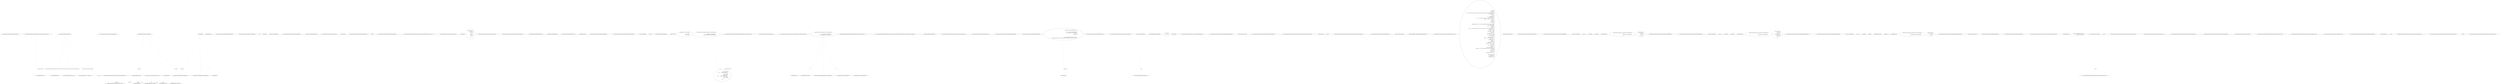 digraph  {
n146 [label="Newtonsoft.Json.Tests.Serialization.DynamicTests.DictionaryDynamicObject", span=""];
n147 [label="Newtonsoft.Json.Tests.Serialization.TestDynamicObject", span=""];
n0 [cluster="Newtonsoft.Json.Tests.Serialization.DynamicTests.SerializeDynamicObject()", label="Entry Newtonsoft.Json.Tests.Serialization.DynamicTests.SerializeDynamicObject()", span="57-57"];
n1 [cluster="Newtonsoft.Json.Tests.Serialization.DynamicTests.SerializeDynamicObject()", label="TestDynamicObject dynamicObject = new TestDynamicObject()", span="59-59"];
n2 [cluster="Newtonsoft.Json.Tests.Serialization.DynamicTests.SerializeDynamicObject()", label="dynamicObject.Explicit = true", span="60-60"];
n27 [cluster="Newtonsoft.Json.Tests.Serialization.TestDynamicObject.TestDynamicObject()", label="Entry Newtonsoft.Json.Tests.Serialization.TestDynamicObject.TestDynamicObject()", span="354-354"];
n3 [cluster="Newtonsoft.Json.Tests.Serialization.DynamicTests.SerializeDynamicObject()", label="dynamic d = dynamicObject", span="62-62"];
n9 [cluster="Newtonsoft.Json.Tests.Serialization.DynamicTests.SerializeDynamicObject()", label="JsonDynamicContract dynamicContract = (JsonDynamicContract)c.ResolveContract(dynamicObject.GetType())", span="70-70"];
n10 [cluster="Newtonsoft.Json.Tests.Serialization.DynamicTests.SerializeDynamicObject()", label="dynamicObject.GetDynamicMemberNames()", span="72-72"];
n12 [cluster="Newtonsoft.Json.Tests.Serialization.DynamicTests.SerializeDynamicObject()", label="dynamicContract.TryGetMember(dynamicObject, memberName, out value)", span="75-75"];
n17 [cluster="Newtonsoft.Json.Tests.Serialization.DynamicTests.SerializeDynamicObject()", label="string json = JsonConvert.SerializeObject(dynamicObject, Formatting.Indented)", span="84-84"];
n24 [cluster="Newtonsoft.Json.Tests.Serialization.DynamicTests.SerializeDynamicObject()", label="Assert.AreEqual(dynamicObject.ChildObject.Integer, d.ChildObject.Integer)", span="102-102"];
n25 [cluster="Newtonsoft.Json.Tests.Serialization.DynamicTests.SerializeDynamicObject()", label="Assert.AreEqual(dynamicObject.ChildObject.Text, d.ChildObject.Text)", span="103-103"];
n4 [cluster="Newtonsoft.Json.Tests.Serialization.DynamicTests.SerializeDynamicObject()", label="d.Int = 1", span="63-63"];
n5 [cluster="Newtonsoft.Json.Tests.Serialization.DynamicTests.SerializeDynamicObject()", label="d.Decimal = 99.9d", span="64-64"];
n6 [cluster="Newtonsoft.Json.Tests.Serialization.DynamicTests.SerializeDynamicObject()", label="d.ChildObject = new DynamicChildObject()", span="65-65"];
n14 [cluster="Newtonsoft.Json.Tests.Serialization.DynamicTests.SerializeDynamicObject()", label="Assert.AreEqual(d.Int, values[''Int''])", span="80-80"];
n15 [cluster="Newtonsoft.Json.Tests.Serialization.DynamicTests.SerializeDynamicObject()", label="Assert.AreEqual(d.Decimal, values[''Decimal''])", span="81-81"];
n16 [cluster="Newtonsoft.Json.Tests.Serialization.DynamicTests.SerializeDynamicObject()", label="Assert.AreEqual(d.ChildObject, values[''ChildObject''])", span="82-82"];
n7 [cluster="Newtonsoft.Json.Tests.Serialization.DynamicTests.SerializeDynamicObject()", label="Dictionary<string, object> values = new Dictionary<string, object>()", span="67-67"];
n28 [cluster="Newtonsoft.Json.Tests.Serialization.DynamicChildObject.DynamicChildObject()", label="Entry Newtonsoft.Json.Tests.Serialization.DynamicChildObject.DynamicChildObject()", span="332-332"];
n8 [cluster="Newtonsoft.Json.Tests.Serialization.DynamicTests.SerializeDynamicObject()", label="IContractResolver c = DefaultContractResolver.Instance", span="69-69"];
n29 [cluster="System.Collections.Generic.Dictionary<TKey, TValue>.Dictionary()", label="Entry System.Collections.Generic.Dictionary<TKey, TValue>.Dictionary()", span="0-0"];
n13 [cluster="Newtonsoft.Json.Tests.Serialization.DynamicTests.SerializeDynamicObject()", label="values.Add(memberName, value)", span="77-77"];
n30 [cluster="object.GetType()", label="Entry object.GetType()", span="0-0"];
n31 [cluster="Newtonsoft.Json.Serialization.IContractResolver.ResolveContract(System.Type)", label="Entry Newtonsoft.Json.Serialization.IContractResolver.ResolveContract(System.Type)", span="43-43"];
n11 [cluster="Newtonsoft.Json.Tests.Serialization.DynamicTests.SerializeDynamicObject()", label="object value", span="74-74"];
n32 [cluster="Newtonsoft.Json.Tests.Serialization.TestDynamicObject.GetDynamicMemberNames()", label="Entry Newtonsoft.Json.Tests.Serialization.TestDynamicObject.GetDynamicMemberNames()", span="359-359"];
n33 [cluster="Newtonsoft.Json.Serialization.JsonDynamicContract.TryGetMember(System.Dynamic.IDynamicMetaObjectProvider, string, out object)", label="Entry Newtonsoft.Json.Serialization.JsonDynamicContract.TryGetMember(System.Dynamic.IDynamicMetaObjectProvider, string, out object)", span="85-85"];
n34 [cluster="System.Collections.Generic.Dictionary<TKey, TValue>.Add(TKey, TValue)", label="Entry System.Collections.Generic.Dictionary<TKey, TValue>.Add(TKey, TValue)", span="0-0"];
n35 [cluster="Unk.AreEqual", label="Entry Unk.AreEqual", span=""];
n18 [cluster="Newtonsoft.Json.Tests.Serialization.DynamicTests.SerializeDynamicObject()", label="StringAssert.AreEqual(@''{\r\n  ''''Explicit'''': true,\r\n  ''''Decimal'''': 99.9,\r\n  ''''Int'''': 1,\r\n  ''''ChildObject'''': {\r\n    ''''Text'''': null,\r\n    ''''Integer'''': 0\r\n  }\r\n}'', json)", span="85-93"];
n36 [cluster="Newtonsoft.Json.JsonConvert.SerializeObject(object, Newtonsoft.Json.Formatting)", label="Entry Newtonsoft.Json.JsonConvert.SerializeObject(object, Newtonsoft.Json.Formatting)", span="525-525"];
n19 [cluster="Newtonsoft.Json.Tests.Serialization.DynamicTests.SerializeDynamicObject()", label="TestDynamicObject newDynamicObject = JsonConvert.DeserializeObject<TestDynamicObject>(json)", span="95-95"];
n37 [cluster="Newtonsoft.Json.Tests.StringAssert.AreEqual(string, string)", label="Entry Newtonsoft.Json.Tests.StringAssert.AreEqual(string, string)", span="327-327"];
n20 [cluster="Newtonsoft.Json.Tests.Serialization.DynamicTests.SerializeDynamicObject()", label="Assert.AreEqual(true, newDynamicObject.Explicit)", span="96-96"];
n38 [cluster="Newtonsoft.Json.JsonConvert.DeserializeObject<T>(string)", label="Entry Newtonsoft.Json.JsonConvert.DeserializeObject<T>(string)", span="739-739"];
n21 [cluster="Newtonsoft.Json.Tests.Serialization.DynamicTests.SerializeDynamicObject()", label="d = newDynamicObject", span="98-98"];
n22 [cluster="Newtonsoft.Json.Tests.Serialization.DynamicTests.SerializeDynamicObject()", label="Assert.AreEqual(99.9, d.Decimal)", span="100-100"];
n23 [cluster="Newtonsoft.Json.Tests.Serialization.DynamicTests.SerializeDynamicObject()", label="Assert.AreEqual(1, d.Int)", span="101-101"];
n26 [cluster="Newtonsoft.Json.Tests.Serialization.DynamicTests.SerializeDynamicObject()", label="Exit Newtonsoft.Json.Tests.Serialization.DynamicTests.SerializeDynamicObject()", span="57-57"];
n39 [cluster="Newtonsoft.Json.Tests.Serialization.DynamicTests.SerializeDynamicObjectWithObjectTracking()", label="Entry Newtonsoft.Json.Tests.Serialization.DynamicTests.SerializeDynamicObjectWithObjectTracking()", span="108-108"];
n40 [cluster="Newtonsoft.Json.Tests.Serialization.DynamicTests.SerializeDynamicObjectWithObjectTracking()", label="dynamic o = new ExpandoObject()", span="110-110"];
n41 [cluster="Newtonsoft.Json.Tests.Serialization.DynamicTests.SerializeDynamicObjectWithObjectTracking()", label="o.Text = ''Text!''", span="111-111"];
n57 [cluster="System.Dynamic.ExpandoObject.ExpandoObject()", label="Entry System.Dynamic.ExpandoObject.ExpandoObject()", span="0-0"];
n42 [cluster="Newtonsoft.Json.Tests.Serialization.DynamicTests.SerializeDynamicObjectWithObjectTracking()", label="o.Integer = int.MaxValue", span="112-112"];
n43 [cluster="Newtonsoft.Json.Tests.Serialization.DynamicTests.SerializeDynamicObjectWithObjectTracking()", label="o.DynamicChildObject = new DynamicChildObject\r\n            {\r\n                Integer = int.MinValue,\r\n                Text = ''Child text!''\r\n            }", span="113-117"];
n44 [cluster="Newtonsoft.Json.Tests.Serialization.DynamicTests.SerializeDynamicObjectWithObjectTracking()", label="string json = JsonConvert.SerializeObject(o, Formatting.Indented, new JsonSerializerSettings\r\n            {\r\n                TypeNameHandling = TypeNameHandling.All,\r\n                TypeNameAssemblyFormat = FormatterAssemblyStyle.Full\r\n            })", span="119-123"];
n58 [cluster="Newtonsoft.Json.JsonSerializerSettings.JsonSerializerSettings()", label="Entry Newtonsoft.Json.JsonSerializerSettings.JsonSerializerSettings()", span="359-359"];
n59 [cluster="Newtonsoft.Json.JsonConvert.SerializeObject(object, Newtonsoft.Json.Formatting, Newtonsoft.Json.JsonSerializerSettings)", label="Entry Newtonsoft.Json.JsonConvert.SerializeObject(object, Newtonsoft.Json.Formatting, Newtonsoft.Json.JsonSerializerSettings)", span="606-606"];
n48 [cluster="Newtonsoft.Json.Tests.Serialization.DynamicTests.SerializeDynamicObjectWithObjectTracking()", label="StringAssert.AreEqual(@''{\r\n  ''''$type'''': '''''' + expandoObjectTypeName + @'''''',\r\n  ''''Text'''': ''''Text!'''',\r\n  ''''Integer'''': 2147483647,\r\n  ''''DynamicChildObject'''': {\r\n    ''''$type'''': '''''' + dynamicChildObjectTypeName + @'''''',\r\n    ''''Text'''': ''''Child text!'''',\r\n    ''''Integer'''': -2147483648\r\n  }\r\n}'', json)", span="139-148"];
n49 [cluster="Newtonsoft.Json.Tests.Serialization.DynamicTests.SerializeDynamicObjectWithObjectTracking()", label="dynamic n = JsonConvert.DeserializeObject(json, null, new JsonSerializerSettings\r\n            {\r\n                TypeNameHandling = TypeNameHandling.All,\r\n                TypeNameAssemblyFormat = FormatterAssemblyStyle.Full\r\n            })", span="150-154"];
n46 [cluster="Newtonsoft.Json.Tests.Serialization.DynamicTests.SerializeDynamicObjectWithObjectTracking()", label="string dynamicChildObjectTypeName = ReflectionUtils.GetTypeName(typeof(DynamicChildObject), FormatterAssemblyStyle.Full, null)", span="136-136"];
n47 [cluster="Newtonsoft.Json.Tests.Serialization.DynamicTests.SerializeDynamicObjectWithObjectTracking()", label="string expandoObjectTypeName = ReflectionUtils.GetTypeName(typeof(ExpandoObject), FormatterAssemblyStyle.Full, null)", span="137-137"];
n60 [cluster="Newtonsoft.Json.Utilities.ReflectionUtils.GetTypeName(System.Type, System.Runtime.Serialization.Formatters.FormatterAssemblyStyle, System.Runtime.Serialization.SerializationBinder)", label="Entry Newtonsoft.Json.Utilities.ReflectionUtils.GetTypeName(System.Type, System.Runtime.Serialization.Formatters.FormatterAssemblyStyle, System.Runtime.Serialization.SerializationBinder)", span="141-141"];
n50 [cluster="Newtonsoft.Json.Tests.Serialization.DynamicTests.SerializeDynamicObjectWithObjectTracking()", label="CustomAssert.IsInstanceOfType(typeof(ExpandoObject), n)", span="156-156"];
n61 [cluster="Newtonsoft.Json.JsonConvert.DeserializeObject(string, System.Type, Newtonsoft.Json.JsonSerializerSettings)", label="Entry Newtonsoft.Json.JsonConvert.DeserializeObject(string, System.Type, Newtonsoft.Json.JsonSerializerSettings)", span="833-833"];
n51 [cluster="Newtonsoft.Json.Tests.Serialization.DynamicTests.SerializeDynamicObjectWithObjectTracking()", label="Assert.AreEqual(''Text!'', n.Text)", span="157-157"];
n52 [cluster="Newtonsoft.Json.Tests.Serialization.DynamicTests.SerializeDynamicObjectWithObjectTracking()", label="Assert.AreEqual(int.MaxValue, n.Integer)", span="158-158"];
n53 [cluster="Newtonsoft.Json.Tests.Serialization.DynamicTests.SerializeDynamicObjectWithObjectTracking()", label="CustomAssert.IsInstanceOfType(typeof(DynamicChildObject), n.DynamicChildObject)", span="160-160"];
n54 [cluster="Newtonsoft.Json.Tests.Serialization.DynamicTests.SerializeDynamicObjectWithObjectTracking()", label="Assert.AreEqual(''Child text!'', n.DynamicChildObject.Text)", span="161-161"];
n55 [cluster="Newtonsoft.Json.Tests.Serialization.DynamicTests.SerializeDynamicObjectWithObjectTracking()", label="Assert.AreEqual(int.MinValue, n.DynamicChildObject.Integer)", span="162-162"];
n62 [cluster="Newtonsoft.Json.Tests.CustomAssert.IsInstanceOfType(System.Type, object)", label="Entry Newtonsoft.Json.Tests.CustomAssert.IsInstanceOfType(System.Type, object)", span="297-297"];
n56 [cluster="Newtonsoft.Json.Tests.Serialization.DynamicTests.SerializeDynamicObjectWithObjectTracking()", label="Exit Newtonsoft.Json.Tests.Serialization.DynamicTests.SerializeDynamicObjectWithObjectTracking()", span="108-108"];
n63 [cluster="Newtonsoft.Json.Tests.Serialization.DynamicTests.NoPublicDefaultConstructor()", label="Entry Newtonsoft.Json.Tests.Serialization.DynamicTests.NoPublicDefaultConstructor()", span="167-167"];
n64 [cluster="Newtonsoft.Json.Tests.Serialization.DynamicTests.NoPublicDefaultConstructor()", label="ExceptionAssert.Throws<JsonSerializationException>(() =>\r\n            {\r\n                var settings = new JsonSerializerSettings();\r\n                settings.NullValueHandling = NullValueHandling.Ignore;\r\n                var json = @''{\r\n  ''''contributors'''': null\r\n}'';\r\n\r\n                JsonConvert.DeserializeObject<DynamicObject>(json, settings);\r\n            }, ''Unable to find a default constructor to use for type System.Dynamic.DynamicObject. Path 'contributors', line 2, position 18.'')", span="169-178"];
n65 [cluster="Newtonsoft.Json.Tests.Serialization.DynamicTests.NoPublicDefaultConstructor()", label="Exit Newtonsoft.Json.Tests.Serialization.DynamicTests.NoPublicDefaultConstructor()", span="167-167"];
n66 [cluster="Newtonsoft.Json.Tests.ExceptionAssert.Throws<TException>(System.Action, params string[])", label="Entry Newtonsoft.Json.Tests.ExceptionAssert.Throws<TException>(System.Action, params string[])", span="354-354"];
n67 [cluster="lambda expression", label="Entry lambda expression", span="169-178"];
n68 [cluster="lambda expression", label="var settings = new JsonSerializerSettings()", span="171-171"];
n69 [cluster="lambda expression", label="settings.NullValueHandling = NullValueHandling.Ignore", span="172-172"];
n71 [cluster="lambda expression", label="JsonConvert.DeserializeObject<DynamicObject>(json, settings)", span="177-177"];
n70 [cluster="lambda expression", label="var json = @''{\r\n  ''''contributors'''': null\r\n}''", span="173-175"];
n72 [cluster="lambda expression", label="Exit lambda expression", span="169-178"];
n73 [cluster="Newtonsoft.Json.JsonConvert.DeserializeObject<T>(string, Newtonsoft.Json.JsonSerializerSettings)", label="Entry Newtonsoft.Json.JsonConvert.DeserializeObject<T>(string, Newtonsoft.Json.JsonSerializerSettings)", span="802-802"];
n74 [cluster="Newtonsoft.Json.Tests.Serialization.DynamicTests.DictionaryDynamicObject.DictionaryDynamicObject()", label="Entry Newtonsoft.Json.Tests.Serialization.DynamicTests.DictionaryDynamicObject.DictionaryDynamicObject()", span="185-185"];
n75 [cluster="Newtonsoft.Json.Tests.Serialization.DynamicTests.DictionaryDynamicObject.DictionaryDynamicObject()", label="Values = new Dictionary<string, object>()", span="187-187"];
n76 [cluster="Newtonsoft.Json.Tests.Serialization.DynamicTests.DictionaryDynamicObject.DictionaryDynamicObject()", label="Exit Newtonsoft.Json.Tests.Serialization.DynamicTests.DictionaryDynamicObject.DictionaryDynamicObject()", span="185-185"];
n77 [cluster="Newtonsoft.Json.Tests.Serialization.DynamicTests.DictionaryDynamicObject.TrySetMember(System.Dynamic.SetMemberBinder, object)", label="Entry Newtonsoft.Json.Tests.Serialization.DynamicTests.DictionaryDynamicObject.TrySetMember(System.Dynamic.SetMemberBinder, object)", span="190-190"];
n78 [cluster="Newtonsoft.Json.Tests.Serialization.DynamicTests.DictionaryDynamicObject.TrySetMember(System.Dynamic.SetMemberBinder, object)", label="Values[binder.Name] = value", span="192-192"];
n79 [cluster="Newtonsoft.Json.Tests.Serialization.DynamicTests.DictionaryDynamicObject.TrySetMember(System.Dynamic.SetMemberBinder, object)", label="return true;", span="193-193"];
n80 [cluster="Newtonsoft.Json.Tests.Serialization.DynamicTests.DictionaryDynamicObject.TrySetMember(System.Dynamic.SetMemberBinder, object)", label="Exit Newtonsoft.Json.Tests.Serialization.DynamicTests.DictionaryDynamicObject.TrySetMember(System.Dynamic.SetMemberBinder, object)", span="190-190"];
n81 [cluster="Newtonsoft.Json.Tests.Serialization.DynamicTests.AllowNonPublicDefaultConstructor()", label="Entry Newtonsoft.Json.Tests.Serialization.DynamicTests.AllowNonPublicDefaultConstructor()", span="198-198"];
n82 [cluster="Newtonsoft.Json.Tests.Serialization.DynamicTests.AllowNonPublicDefaultConstructor()", label="var settings = new JsonSerializerSettings()", span="200-200"];
n83 [cluster="Newtonsoft.Json.Tests.Serialization.DynamicTests.AllowNonPublicDefaultConstructor()", label="settings.ConstructorHandling = ConstructorHandling.AllowNonPublicDefaultConstructor", span="201-201"];
n85 [cluster="Newtonsoft.Json.Tests.Serialization.DynamicTests.AllowNonPublicDefaultConstructor()", label="DictionaryDynamicObject foo = JsonConvert.DeserializeObject<DictionaryDynamicObject>(json, settings)", span="260-260"];
n84 [cluster="Newtonsoft.Json.Tests.Serialization.DynamicTests.AllowNonPublicDefaultConstructor()", label="var json = @''{\r\n  ''''contributors'''': null,\r\n  ''''retweeted'''': false,\r\n  ''''text'''': ''''Guys SX4 diesel is launched.what are your plans?catch us at #facebook http://bit.ly/dV3H1a #auto #car #maruti #india #delhi'''',\r\n  ''''in_reply_to_user_id_str'''': null,\r\n  ''''retweet_count'''': 0,\r\n  ''''geo'''': null,\r\n  ''''id_str'''': ''''40678260320768000'''',\r\n  ''''in_reply_to_status_id'''': null,\r\n  ''''source'''': ''''<a href=\''''http://www.tweetdeck.com\'''' rel=\''''nofollow\''''>TweetDeck</a>'''',\r\n  ''''created_at'''': ''''Thu Feb 24 07:43:47 +0000 2011'''',\r\n  ''''place'''': null,\r\n  ''''coordinates'''': null,\r\n  ''''truncated'''': false,\r\n  ''''favorited'''': false,\r\n  ''''user'''': {\r\n    ''''profile_background_image_url'''': ''''http://a1.twimg.com/profile_background_images/206944715/twitter_bg.jpg'''',\r\n    ''''url'''': ''''http://bit.ly/dcFwWC'''',\r\n    ''''screen_name'''': ''''marutisuzukisx4'''',\r\n    ''''verified'''': false,\r\n    ''''friends_count'''': 45,\r\n    ''''description'''': ''''This is the Official Maruti Suzuki SX4 Twitter ID! Men are Back - mail us on social (at) sx4bymaruti (dot) com'''',\r\n    ''''follow_request_sent'''': null,\r\n    ''''time_zone'''': ''''Chennai'''',\r\n    ''''profile_text_color'''': ''''333333'''',\r\n    ''''location'''': ''''India'''',\r\n    ''''notifications'''': null,\r\n    ''''profile_sidebar_fill_color'''': ''''efefef'''',\r\n    ''''id_str'''': ''''196143889'''',\r\n    ''''contributors_enabled'''': false,\r\n    ''''lang'''': ''''en'''',\r\n    ''''profile_background_tile'''': false,\r\n    ''''created_at'''': ''''Tue Sep 28 12:55:15 +0000 2010'''',\r\n    ''''followers_count'''': 117,\r\n    ''''show_all_inline_media'''': true,\r\n    ''''listed_count'''': 1,\r\n    ''''geo_enabled'''': true,\r\n    ''''profile_link_color'''': ''''009999'''',\r\n    ''''profile_sidebar_border_color'''': ''''eeeeee'''',\r\n    ''''protected'''': false,\r\n    ''''name'''': ''''Maruti Suzuki SX4'''',\r\n    ''''statuses_count'''': 637,\r\n    ''''following'''': null,\r\n    ''''profile_use_background_image'''': true,\r\n    ''''profile_image_url'''': ''''http://a3.twimg.com/profile_images/1170694644/Slide1_normal.JPG'''',\r\n    ''''id'''': 196143889,\r\n    ''''is_translator'''': false,\r\n    ''''utc_offset'''': 19800,\r\n    ''''favourites_count'''': 0,\r\n    ''''profile_background_color'''': ''''131516''''\r\n  },\r\n  ''''in_reply_to_screen_name'''': null,\r\n  ''''id'''': 40678260320768000,\r\n  ''''in_reply_to_status_id_str'''': null,\r\n  ''''in_reply_to_user_id'''': null\r\n}''", span="203-258"];
n86 [cluster="Newtonsoft.Json.Tests.Serialization.DynamicTests.AllowNonPublicDefaultConstructor()", label="Assert.AreEqual(false, foo.Values[''retweeted''])", span="262-262"];
n87 [cluster="Newtonsoft.Json.Tests.Serialization.DynamicTests.AllowNonPublicDefaultConstructor()", label="Exit Newtonsoft.Json.Tests.Serialization.DynamicTests.AllowNonPublicDefaultConstructor()", span="198-198"];
n88 [cluster="Newtonsoft.Json.Tests.Serialization.DynamicTests.SerializeDynamicObjectWithNullValueHandlingIgnore()", label="Entry Newtonsoft.Json.Tests.Serialization.DynamicTests.SerializeDynamicObjectWithNullValueHandlingIgnore()", span="266-266"];
n89 [cluster="Newtonsoft.Json.Tests.Serialization.DynamicTests.SerializeDynamicObjectWithNullValueHandlingIgnore()", label="dynamic o = new TestDynamicObject()", span="268-268"];
n90 [cluster="Newtonsoft.Json.Tests.Serialization.DynamicTests.SerializeDynamicObjectWithNullValueHandlingIgnore()", label="o.Text = ''Text!''", span="269-269"];
n91 [cluster="Newtonsoft.Json.Tests.Serialization.DynamicTests.SerializeDynamicObjectWithNullValueHandlingIgnore()", label="o.Int = int.MaxValue", span="270-270"];
n92 [cluster="Newtonsoft.Json.Tests.Serialization.DynamicTests.SerializeDynamicObjectWithNullValueHandlingIgnore()", label="o.ChildObject = null", span="271-271"];
n93 [cluster="Newtonsoft.Json.Tests.Serialization.DynamicTests.SerializeDynamicObjectWithNullValueHandlingIgnore()", label="o.DynamicChildObject = null", span="272-272"];
n94 [cluster="Newtonsoft.Json.Tests.Serialization.DynamicTests.SerializeDynamicObjectWithNullValueHandlingIgnore()", label="string json = JsonConvert.SerializeObject(o, Formatting.Indented, new JsonSerializerSettings\r\n            {\r\n                NullValueHandling = NullValueHandling.Ignore,\r\n            })", span="274-277"];
n95 [cluster="Newtonsoft.Json.Tests.Serialization.DynamicTests.SerializeDynamicObjectWithNullValueHandlingIgnore()", label="StringAssert.AreEqual(@''{\r\n  ''''Explicit'''': false,\r\n  ''''Text'''': ''''Text!'''',\r\n  ''''Int'''': 2147483647\r\n}'', json)", span="279-283"];
n96 [cluster="Newtonsoft.Json.Tests.Serialization.DynamicTests.SerializeDynamicObjectWithNullValueHandlingIgnore()", label="Exit Newtonsoft.Json.Tests.Serialization.DynamicTests.SerializeDynamicObjectWithNullValueHandlingIgnore()", span="266-266"];
n97 [cluster="Newtonsoft.Json.Tests.Serialization.DynamicTests.SerializeDynamicObjectWithNullValueHandlingInclude()", label="Entry Newtonsoft.Json.Tests.Serialization.DynamicTests.SerializeDynamicObjectWithNullValueHandlingInclude()", span="287-287"];
n98 [cluster="Newtonsoft.Json.Tests.Serialization.DynamicTests.SerializeDynamicObjectWithNullValueHandlingInclude()", label="dynamic o = new TestDynamicObject()", span="289-289"];
n99 [cluster="Newtonsoft.Json.Tests.Serialization.DynamicTests.SerializeDynamicObjectWithNullValueHandlingInclude()", label="o.Text = ''Text!''", span="290-290"];
n100 [cluster="Newtonsoft.Json.Tests.Serialization.DynamicTests.SerializeDynamicObjectWithNullValueHandlingInclude()", label="o.Int = int.MaxValue", span="291-291"];
n101 [cluster="Newtonsoft.Json.Tests.Serialization.DynamicTests.SerializeDynamicObjectWithNullValueHandlingInclude()", label="o.ChildObject = null", span="292-292"];
n102 [cluster="Newtonsoft.Json.Tests.Serialization.DynamicTests.SerializeDynamicObjectWithNullValueHandlingInclude()", label="o.DynamicChildObject = null", span="293-293"];
n103 [cluster="Newtonsoft.Json.Tests.Serialization.DynamicTests.SerializeDynamicObjectWithNullValueHandlingInclude()", label="string json = JsonConvert.SerializeObject(o, Formatting.Indented, new JsonSerializerSettings\r\n            {\r\n                NullValueHandling = NullValueHandling.Include,\r\n            })", span="295-298"];
n104 [cluster="Newtonsoft.Json.Tests.Serialization.DynamicTests.SerializeDynamicObjectWithNullValueHandlingInclude()", label="StringAssert.AreEqual(@''{\r\n  ''''Explicit'''': false,\r\n  ''''Text'''': ''''Text!'''',\r\n  ''''DynamicChildObject'''': null,\r\n  ''''Int'''': 2147483647,\r\n  ''''ChildObject'''': null\r\n}'', json)", span="300-306"];
n105 [cluster="Newtonsoft.Json.Tests.Serialization.DynamicTests.SerializeDynamicObjectWithNullValueHandlingInclude()", label="Exit Newtonsoft.Json.Tests.Serialization.DynamicTests.SerializeDynamicObjectWithNullValueHandlingInclude()", span="287-287"];
n106 [cluster="Newtonsoft.Json.Tests.Serialization.DynamicTests.SerializeDynamicObjectWithDefaultValueHandlingIgnore()", label="Entry Newtonsoft.Json.Tests.Serialization.DynamicTests.SerializeDynamicObjectWithDefaultValueHandlingIgnore()", span="310-310"];
n107 [cluster="Newtonsoft.Json.Tests.Serialization.DynamicTests.SerializeDynamicObjectWithDefaultValueHandlingIgnore()", label="dynamic o = new TestDynamicObject()", span="312-312"];
n108 [cluster="Newtonsoft.Json.Tests.Serialization.DynamicTests.SerializeDynamicObjectWithDefaultValueHandlingIgnore()", label="o.Text = ''Text!''", span="313-313"];
n109 [cluster="Newtonsoft.Json.Tests.Serialization.DynamicTests.SerializeDynamicObjectWithDefaultValueHandlingIgnore()", label="o.Int = int.MaxValue", span="314-314"];
n110 [cluster="Newtonsoft.Json.Tests.Serialization.DynamicTests.SerializeDynamicObjectWithDefaultValueHandlingIgnore()", label="o.IntDefault = 0", span="315-315"];
n111 [cluster="Newtonsoft.Json.Tests.Serialization.DynamicTests.SerializeDynamicObjectWithDefaultValueHandlingIgnore()", label="o.NUllableIntDefault = default(int?)", span="316-316"];
n112 [cluster="Newtonsoft.Json.Tests.Serialization.DynamicTests.SerializeDynamicObjectWithDefaultValueHandlingIgnore()", label="o.ChildObject = null", span="317-317"];
n113 [cluster="Newtonsoft.Json.Tests.Serialization.DynamicTests.SerializeDynamicObjectWithDefaultValueHandlingIgnore()", label="o.DynamicChildObject = null", span="318-318"];
n114 [cluster="Newtonsoft.Json.Tests.Serialization.DynamicTests.SerializeDynamicObjectWithDefaultValueHandlingIgnore()", label="string json = JsonConvert.SerializeObject(o, Formatting.Indented, new JsonSerializerSettings\r\n            {\r\n                DefaultValueHandling = DefaultValueHandling.Ignore,\r\n            })", span="320-323"];
n115 [cluster="Newtonsoft.Json.Tests.Serialization.DynamicTests.SerializeDynamicObjectWithDefaultValueHandlingIgnore()", label="StringAssert.AreEqual(@''{\r\n  ''''Text'''': ''''Text!'''',\r\n  ''''Int'''': 2147483647\r\n}'', json)", span="325-328"];
n116 [cluster="Newtonsoft.Json.Tests.Serialization.DynamicTests.SerializeDynamicObjectWithDefaultValueHandlingIgnore()", label="Exit Newtonsoft.Json.Tests.Serialization.DynamicTests.SerializeDynamicObjectWithDefaultValueHandlingIgnore()", span="310-310"];
n117 [cluster="Newtonsoft.Json.Tests.Serialization.TestDynamicObject.TestDynamicObject()", label="_members = new Dictionary<string, object>()", span="356-356"];
n118 [cluster="Newtonsoft.Json.Tests.Serialization.TestDynamicObject.TestDynamicObject()", label="Exit Newtonsoft.Json.Tests.Serialization.TestDynamicObject.TestDynamicObject()", span="354-354"];
n119 [cluster="Newtonsoft.Json.Tests.Serialization.TestDynamicObject.GetDynamicMemberNames()", label="return _members.Keys.Union(new[] { ''Int'', ''ChildObject'' });", span="361-361"];
n120 [cluster="Newtonsoft.Json.Tests.Serialization.TestDynamicObject.GetDynamicMemberNames()", label="Exit Newtonsoft.Json.Tests.Serialization.TestDynamicObject.GetDynamicMemberNames()", span="359-359"];
n121 [cluster="System.Collections.Generic.IEnumerable<TSource>.Union<TSource>(System.Collections.Generic.IEnumerable<TSource>)", label="Entry System.Collections.Generic.IEnumerable<TSource>.Union<TSource>(System.Collections.Generic.IEnumerable<TSource>)", span="0-0"];
n122 [cluster="Newtonsoft.Json.Tests.Serialization.TestDynamicObject.TryConvert(System.Dynamic.ConvertBinder, out object)", label="Entry Newtonsoft.Json.Tests.Serialization.TestDynamicObject.TryConvert(System.Dynamic.ConvertBinder, out object)", span="364-364"];
n123 [cluster="Newtonsoft.Json.Tests.Serialization.TestDynamicObject.TryConvert(System.Dynamic.ConvertBinder, out object)", label="Type targetType = binder.Type", span="366-366"];
n127 [cluster="Newtonsoft.Json.Tests.Serialization.TestDynamicObject.TryConvert(System.Dynamic.ConvertBinder, out object)", label="return base.TryConvert(binder, out result);", span="376-376"];
n124 [cluster="Newtonsoft.Json.Tests.Serialization.TestDynamicObject.TryConvert(System.Dynamic.ConvertBinder, out object)", label="targetType == typeof(IDictionary<string, object>) ||\r\n                targetType == typeof(IDictionary)", span="368-369"];
n125 [cluster="Newtonsoft.Json.Tests.Serialization.TestDynamicObject.TryConvert(System.Dynamic.ConvertBinder, out object)", label="result = new Dictionary<string, object>(_members)", span="371-371"];
n126 [cluster="Newtonsoft.Json.Tests.Serialization.TestDynamicObject.TryConvert(System.Dynamic.ConvertBinder, out object)", label="return true;", span="372-372"];
n129 [cluster="System.Collections.Generic.Dictionary<TKey, TValue>.Dictionary(System.Collections.Generic.IDictionary<TKey, TValue>)", label="Entry System.Collections.Generic.Dictionary<TKey, TValue>.Dictionary(System.Collections.Generic.IDictionary<TKey, TValue>)", span="0-0"];
n128 [cluster="Newtonsoft.Json.Tests.Serialization.TestDynamicObject.TryConvert(System.Dynamic.ConvertBinder, out object)", label="Exit Newtonsoft.Json.Tests.Serialization.TestDynamicObject.TryConvert(System.Dynamic.ConvertBinder, out object)", span="364-364"];
n130 [cluster="System.Dynamic.DynamicObject.TryConvert(System.Dynamic.ConvertBinder, out object)", label="Entry System.Dynamic.DynamicObject.TryConvert(System.Dynamic.ConvertBinder, out object)", span="0-0"];
n131 [cluster="Newtonsoft.Json.Tests.Serialization.TestDynamicObject.TryDeleteMember(System.Dynamic.DeleteMemberBinder)", label="Entry Newtonsoft.Json.Tests.Serialization.TestDynamicObject.TryDeleteMember(System.Dynamic.DeleteMemberBinder)", span="380-380"];
n132 [cluster="Newtonsoft.Json.Tests.Serialization.TestDynamicObject.TryDeleteMember(System.Dynamic.DeleteMemberBinder)", label="return _members.Remove(binder.Name);", span="382-382"];
n133 [cluster="Newtonsoft.Json.Tests.Serialization.TestDynamicObject.TryDeleteMember(System.Dynamic.DeleteMemberBinder)", label="Exit Newtonsoft.Json.Tests.Serialization.TestDynamicObject.TryDeleteMember(System.Dynamic.DeleteMemberBinder)", span="380-380"];
n134 [cluster="System.Collections.Generic.Dictionary<TKey, TValue>.Remove(TKey)", label="Entry System.Collections.Generic.Dictionary<TKey, TValue>.Remove(TKey)", span="0-0"];
n135 [cluster="Newtonsoft.Json.Tests.Serialization.TestDynamicObject.TryGetMember(System.Dynamic.GetMemberBinder, out object)", label="Entry Newtonsoft.Json.Tests.Serialization.TestDynamicObject.TryGetMember(System.Dynamic.GetMemberBinder, out object)", span="385-385"];
n136 [cluster="Newtonsoft.Json.Tests.Serialization.TestDynamicObject.TryGetMember(System.Dynamic.GetMemberBinder, out object)", label="return _members.TryGetValue(binder.Name, out result);", span="387-387"];
n137 [cluster="Newtonsoft.Json.Tests.Serialization.TestDynamicObject.TryGetMember(System.Dynamic.GetMemberBinder, out object)", label="Exit Newtonsoft.Json.Tests.Serialization.TestDynamicObject.TryGetMember(System.Dynamic.GetMemberBinder, out object)", span="385-385"];
n138 [cluster="System.Collections.Generic.Dictionary<TKey, TValue>.TryGetValue(TKey, out TValue)", label="Entry System.Collections.Generic.Dictionary<TKey, TValue>.TryGetValue(TKey, out TValue)", span="0-0"];
n139 [cluster="Newtonsoft.Json.Tests.Serialization.TestDynamicObject.TrySetMember(System.Dynamic.SetMemberBinder, object)", label="Entry Newtonsoft.Json.Tests.Serialization.TestDynamicObject.TrySetMember(System.Dynamic.SetMemberBinder, object)", span="390-390"];
n140 [cluster="Newtonsoft.Json.Tests.Serialization.TestDynamicObject.TrySetMember(System.Dynamic.SetMemberBinder, object)", label="_members[binder.Name] = value", span="392-392"];
n141 [cluster="Newtonsoft.Json.Tests.Serialization.TestDynamicObject.TrySetMember(System.Dynamic.SetMemberBinder, object)", label="return true;", span="393-393"];
n142 [cluster="Newtonsoft.Json.Tests.Serialization.TestDynamicObject.TrySetMember(System.Dynamic.SetMemberBinder, object)", label="Exit Newtonsoft.Json.Tests.Serialization.TestDynamicObject.TrySetMember(System.Dynamic.SetMemberBinder, object)", span="390-390"];
n143 [cluster="Newtonsoft.Json.Tests.Serialization.ErrorSettingDynamicObject.TrySetMember(System.Dynamic.SetMemberBinder, object)", label="Entry Newtonsoft.Json.Tests.Serialization.ErrorSettingDynamicObject.TrySetMember(System.Dynamic.SetMemberBinder, object)", span="399-399"];
n144 [cluster="Newtonsoft.Json.Tests.Serialization.ErrorSettingDynamicObject.TrySetMember(System.Dynamic.SetMemberBinder, object)", label="return false;", span="401-401"];
n145 [cluster="Newtonsoft.Json.Tests.Serialization.ErrorSettingDynamicObject.TrySetMember(System.Dynamic.SetMemberBinder, object)", label="Exit Newtonsoft.Json.Tests.Serialization.ErrorSettingDynamicObject.TrySetMember(System.Dynamic.SetMemberBinder, object)", span="399-399"];
n147 -> n119  [color=darkseagreen4, key=1, label="Newtonsoft.Json.Tests.Serialization.TestDynamicObject", style=dashed];
n147 -> n127  [color=darkseagreen4, key=1, label="Newtonsoft.Json.Tests.Serialization.TestDynamicObject", style=dashed];
n147 -> n132  [color=darkseagreen4, key=1, label="Newtonsoft.Json.Tests.Serialization.TestDynamicObject", style=dashed];
n147 -> n136  [color=darkseagreen4, key=1, label="Newtonsoft.Json.Tests.Serialization.TestDynamicObject", style=dashed];
n1 -> n10  [color=darkseagreen4, key=1, label=dynamicObject, style=dashed];
n1 -> n12  [color=darkseagreen4, key=1, label=dynamicObject, style=dashed];
n1 -> n24  [color=darkseagreen4, key=1, label=dynamicObject, style=dashed];
n1 -> n25  [color=darkseagreen4, key=1, label=dynamicObject, style=dashed];
n3 -> n14  [color=darkseagreen4, key=1, label=d, style=dashed];
n3 -> n15  [color=darkseagreen4, key=1, label=d, style=dashed];
n3 -> n16  [color=darkseagreen4, key=1, label=d, style=dashed];
n9 -> n12  [color=darkseagreen4, key=1, label=dynamicContract, style=dashed];
n10 -> n12  [color=darkseagreen4, key=1, label=memberName, style=dashed];
n10 -> n13  [color=darkseagreen4, key=1, label=memberName, style=dashed];
n7 -> n13  [color=darkseagreen4, key=1, label=values, style=dashed];
n7 -> n14  [color=darkseagreen4, key=1, label=values, style=dashed];
n7 -> n15  [color=darkseagreen4, key=1, label=values, style=dashed];
n7 -> n16  [color=darkseagreen4, key=1, label=values, style=dashed];
n21 -> n23  [color=darkseagreen4, key=1, label=d, style=dashed];
n21 -> n24  [color=darkseagreen4, key=1, label=d, style=dashed];
n21 -> n25  [color=darkseagreen4, key=1, label=d, style=dashed];
n44 -> n48  [color=darkseagreen4, key=1, label=json, style=dashed];
n49 -> n51  [color=darkseagreen4, key=1, label=n, style=dashed];
n49 -> n52  [color=darkseagreen4, key=1, label=n, style=dashed];
n49 -> n53  [color=darkseagreen4, key=1, label=n, style=dashed];
n49 -> n54  [color=darkseagreen4, key=1, label=n, style=dashed];
n49 -> n55  [color=darkseagreen4, key=1, label=n, style=dashed];
n46 -> n48  [color=darkseagreen4, key=1, label=dynamicChildObjectTypeName, style=dashed];
n64 -> n67  [color=darkseagreen4, key=1, label="lambda expression", style=dashed];
n68 -> n71  [color=darkseagreen4, key=1, label=settings, style=dashed];
n122 -> n127  [color=darkseagreen4, key=1, label="System.Dynamic.ConvertBinder", style=dashed];
n125 -> n128  [color=darkseagreen4, key=1, label="out object", style=dashed];
}
